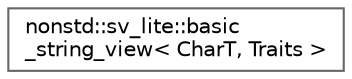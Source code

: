 digraph "Graphical Class Hierarchy"
{
 // LATEX_PDF_SIZE
  bgcolor="transparent";
  edge [fontname=Helvetica,fontsize=10,labelfontname=Helvetica,labelfontsize=10];
  node [fontname=Helvetica,fontsize=10,shape=box,height=0.2,width=0.4];
  rankdir="LR";
  Node0 [id="Node000000",label="nonstd::sv_lite::basic\l_string_view\< CharT, Traits \>",height=0.2,width=0.4,color="grey40", fillcolor="white", style="filled",URL="$classnonstd_1_1sv__lite_1_1basic__string__view.html",tooltip=" "];
}
